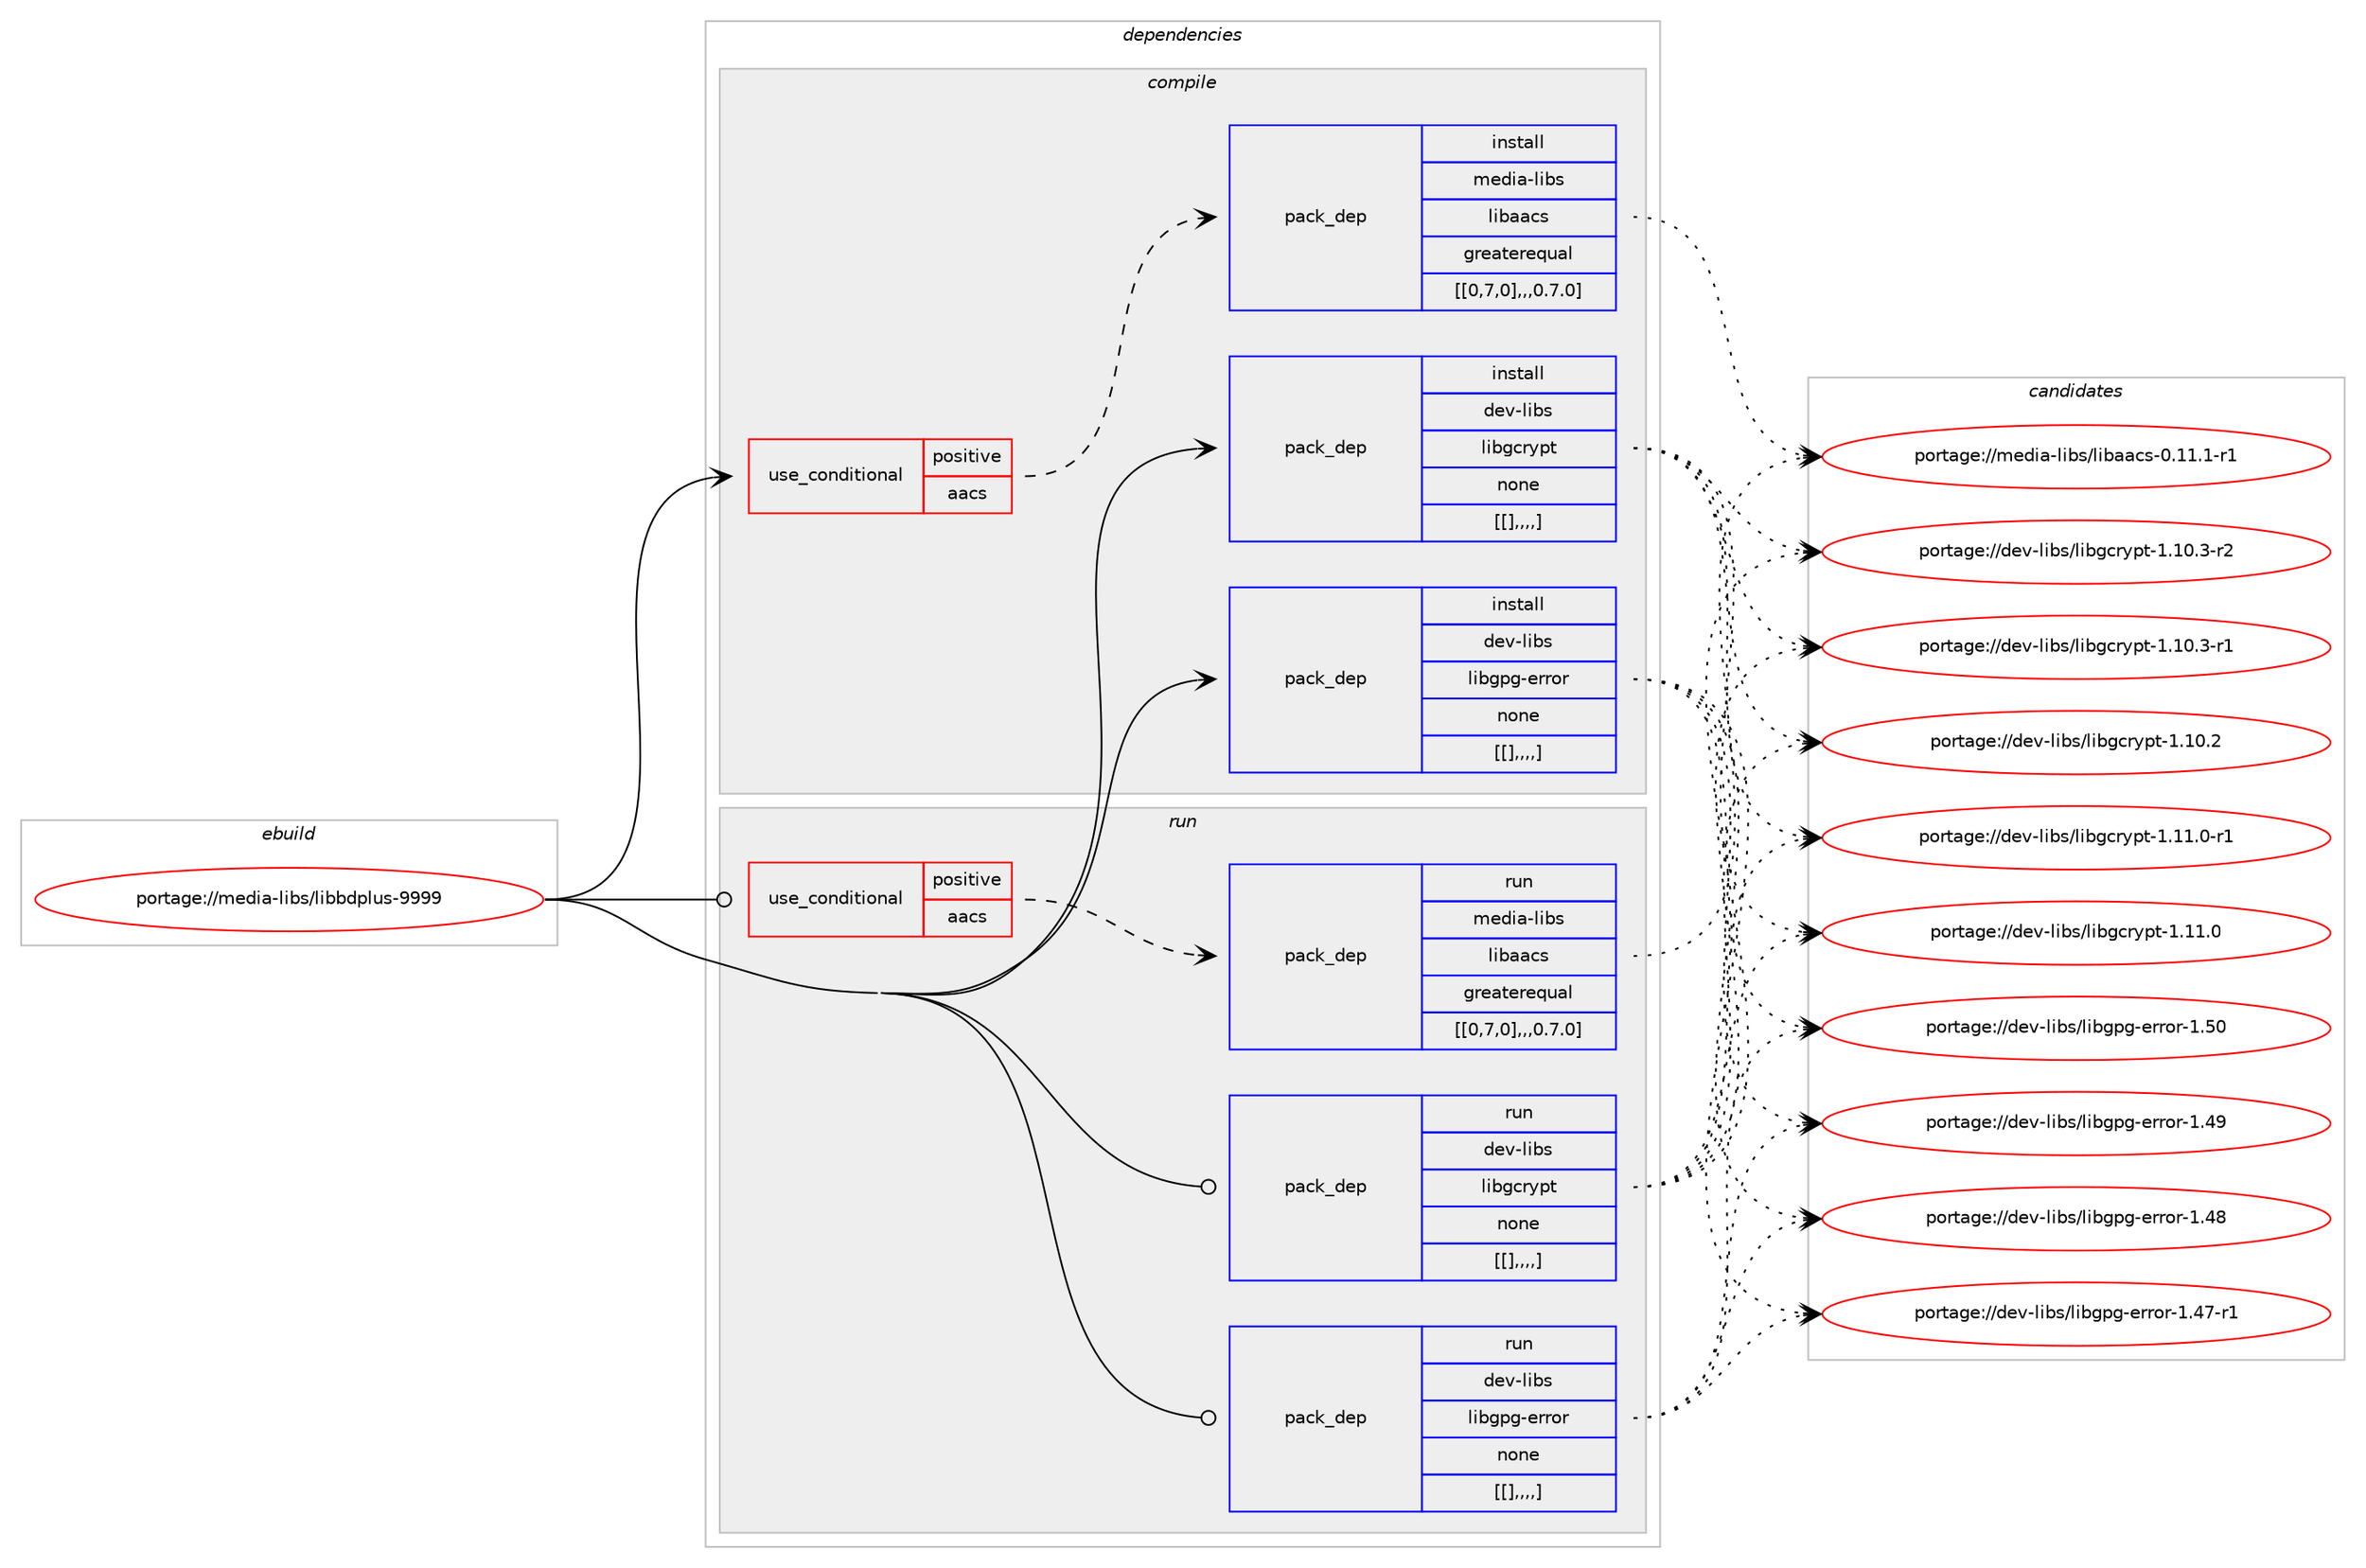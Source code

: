digraph prolog {

# *************
# Graph options
# *************

newrank=true;
concentrate=true;
compound=true;
graph [rankdir=LR,fontname=Helvetica,fontsize=10,ranksep=1.5];#, ranksep=2.5, nodesep=0.2];
edge  [arrowhead=vee];
node  [fontname=Helvetica,fontsize=10];

# **********
# The ebuild
# **********

subgraph cluster_leftcol {
color=gray;
label=<<i>ebuild</i>>;
id [label="portage://media-libs/libbdplus-9999", color=red, width=4, href="../media-libs/libbdplus-9999.svg"];
}

# ****************
# The dependencies
# ****************

subgraph cluster_midcol {
color=gray;
label=<<i>dependencies</i>>;
subgraph cluster_compile {
fillcolor="#eeeeee";
style=filled;
label=<<i>compile</i>>;
subgraph cond81389 {
dependency321554 [label=<<TABLE BORDER="0" CELLBORDER="1" CELLSPACING="0" CELLPADDING="4"><TR><TD ROWSPAN="3" CELLPADDING="10">use_conditional</TD></TR><TR><TD>positive</TD></TR><TR><TD>aacs</TD></TR></TABLE>>, shape=none, color=red];
subgraph pack237506 {
dependency321594 [label=<<TABLE BORDER="0" CELLBORDER="1" CELLSPACING="0" CELLPADDING="4" WIDTH="220"><TR><TD ROWSPAN="6" CELLPADDING="30">pack_dep</TD></TR><TR><TD WIDTH="110">install</TD></TR><TR><TD>media-libs</TD></TR><TR><TD>libaacs</TD></TR><TR><TD>greaterequal</TD></TR><TR><TD>[[0,7,0],,,0.7.0]</TD></TR></TABLE>>, shape=none, color=blue];
}
dependency321554:e -> dependency321594:w [weight=20,style="dashed",arrowhead="vee"];
}
id:e -> dependency321554:w [weight=20,style="solid",arrowhead="vee"];
subgraph pack237532 {
dependency321602 [label=<<TABLE BORDER="0" CELLBORDER="1" CELLSPACING="0" CELLPADDING="4" WIDTH="220"><TR><TD ROWSPAN="6" CELLPADDING="30">pack_dep</TD></TR><TR><TD WIDTH="110">install</TD></TR><TR><TD>dev-libs</TD></TR><TR><TD>libgcrypt</TD></TR><TR><TD>none</TD></TR><TR><TD>[[],,,,]</TD></TR></TABLE>>, shape=none, color=blue];
}
id:e -> dependency321602:w [weight=20,style="solid",arrowhead="vee"];
subgraph pack237578 {
dependency321684 [label=<<TABLE BORDER="0" CELLBORDER="1" CELLSPACING="0" CELLPADDING="4" WIDTH="220"><TR><TD ROWSPAN="6" CELLPADDING="30">pack_dep</TD></TR><TR><TD WIDTH="110">install</TD></TR><TR><TD>dev-libs</TD></TR><TR><TD>libgpg-error</TD></TR><TR><TD>none</TD></TR><TR><TD>[[],,,,]</TD></TR></TABLE>>, shape=none, color=blue];
}
id:e -> dependency321684:w [weight=20,style="solid",arrowhead="vee"];
}
subgraph cluster_compileandrun {
fillcolor="#eeeeee";
style=filled;
label=<<i>compile and run</i>>;
}
subgraph cluster_run {
fillcolor="#eeeeee";
style=filled;
label=<<i>run</i>>;
subgraph cond81448 {
dependency321703 [label=<<TABLE BORDER="0" CELLBORDER="1" CELLSPACING="0" CELLPADDING="4"><TR><TD ROWSPAN="3" CELLPADDING="10">use_conditional</TD></TR><TR><TD>positive</TD></TR><TR><TD>aacs</TD></TR></TABLE>>, shape=none, color=red];
subgraph pack237649 {
dependency321800 [label=<<TABLE BORDER="0" CELLBORDER="1" CELLSPACING="0" CELLPADDING="4" WIDTH="220"><TR><TD ROWSPAN="6" CELLPADDING="30">pack_dep</TD></TR><TR><TD WIDTH="110">run</TD></TR><TR><TD>media-libs</TD></TR><TR><TD>libaacs</TD></TR><TR><TD>greaterequal</TD></TR><TR><TD>[[0,7,0],,,0.7.0]</TD></TR></TABLE>>, shape=none, color=blue];
}
dependency321703:e -> dependency321800:w [weight=20,style="dashed",arrowhead="vee"];
}
id:e -> dependency321703:w [weight=20,style="solid",arrowhead="odot"];
subgraph pack237687 {
dependency321863 [label=<<TABLE BORDER="0" CELLBORDER="1" CELLSPACING="0" CELLPADDING="4" WIDTH="220"><TR><TD ROWSPAN="6" CELLPADDING="30">pack_dep</TD></TR><TR><TD WIDTH="110">run</TD></TR><TR><TD>dev-libs</TD></TR><TR><TD>libgcrypt</TD></TR><TR><TD>none</TD></TR><TR><TD>[[],,,,]</TD></TR></TABLE>>, shape=none, color=blue];
}
id:e -> dependency321863:w [weight=20,style="solid",arrowhead="odot"];
subgraph pack237713 {
dependency321886 [label=<<TABLE BORDER="0" CELLBORDER="1" CELLSPACING="0" CELLPADDING="4" WIDTH="220"><TR><TD ROWSPAN="6" CELLPADDING="30">pack_dep</TD></TR><TR><TD WIDTH="110">run</TD></TR><TR><TD>dev-libs</TD></TR><TR><TD>libgpg-error</TD></TR><TR><TD>none</TD></TR><TR><TD>[[],,,,]</TD></TR></TABLE>>, shape=none, color=blue];
}
id:e -> dependency321886:w [weight=20,style="solid",arrowhead="odot"];
}
}

# **************
# The candidates
# **************

subgraph cluster_choices {
rank=same;
color=gray;
label=<<i>candidates</i>>;

subgraph choice237265 {
color=black;
nodesep=1;
choice1091011001059745108105981154710810598979799115454846494946494511449 [label="portage://media-libs/libaacs-0.11.1-r1", color=red, width=4,href="../media-libs/libaacs-0.11.1-r1.svg"];
dependency321594:e -> choice1091011001059745108105981154710810598979799115454846494946494511449:w [style=dotted,weight="100"];
}
subgraph choice237267 {
color=black;
nodesep=1;
choice1001011184510810598115471081059810399114121112116454946494946484511449 [label="portage://dev-libs/libgcrypt-1.11.0-r1", color=red, width=4,href="../dev-libs/libgcrypt-1.11.0-r1.svg"];
choice100101118451081059811547108105981039911412111211645494649494648 [label="portage://dev-libs/libgcrypt-1.11.0", color=red, width=4,href="../dev-libs/libgcrypt-1.11.0.svg"];
choice1001011184510810598115471081059810399114121112116454946494846514511450 [label="portage://dev-libs/libgcrypt-1.10.3-r2", color=red, width=4,href="../dev-libs/libgcrypt-1.10.3-r2.svg"];
choice1001011184510810598115471081059810399114121112116454946494846514511449 [label="portage://dev-libs/libgcrypt-1.10.3-r1", color=red, width=4,href="../dev-libs/libgcrypt-1.10.3-r1.svg"];
choice100101118451081059811547108105981039911412111211645494649484650 [label="portage://dev-libs/libgcrypt-1.10.2", color=red, width=4,href="../dev-libs/libgcrypt-1.10.2.svg"];
dependency321602:e -> choice1001011184510810598115471081059810399114121112116454946494946484511449:w [style=dotted,weight="100"];
dependency321602:e -> choice100101118451081059811547108105981039911412111211645494649494648:w [style=dotted,weight="100"];
dependency321602:e -> choice1001011184510810598115471081059810399114121112116454946494846514511450:w [style=dotted,weight="100"];
dependency321602:e -> choice1001011184510810598115471081059810399114121112116454946494846514511449:w [style=dotted,weight="100"];
dependency321602:e -> choice100101118451081059811547108105981039911412111211645494649484650:w [style=dotted,weight="100"];
}
subgraph choice237292 {
color=black;
nodesep=1;
choice10010111845108105981154710810598103112103451011141141111144549465348 [label="portage://dev-libs/libgpg-error-1.50", color=red, width=4,href="../dev-libs/libgpg-error-1.50.svg"];
choice10010111845108105981154710810598103112103451011141141111144549465257 [label="portage://dev-libs/libgpg-error-1.49", color=red, width=4,href="../dev-libs/libgpg-error-1.49.svg"];
choice10010111845108105981154710810598103112103451011141141111144549465256 [label="portage://dev-libs/libgpg-error-1.48", color=red, width=4,href="../dev-libs/libgpg-error-1.48.svg"];
choice100101118451081059811547108105981031121034510111411411111445494652554511449 [label="portage://dev-libs/libgpg-error-1.47-r1", color=red, width=4,href="../dev-libs/libgpg-error-1.47-r1.svg"];
dependency321684:e -> choice10010111845108105981154710810598103112103451011141141111144549465348:w [style=dotted,weight="100"];
dependency321684:e -> choice10010111845108105981154710810598103112103451011141141111144549465257:w [style=dotted,weight="100"];
dependency321684:e -> choice10010111845108105981154710810598103112103451011141141111144549465256:w [style=dotted,weight="100"];
dependency321684:e -> choice100101118451081059811547108105981031121034510111411411111445494652554511449:w [style=dotted,weight="100"];
}
subgraph choice237296 {
color=black;
nodesep=1;
choice1091011001059745108105981154710810598979799115454846494946494511449 [label="portage://media-libs/libaacs-0.11.1-r1", color=red, width=4,href="../media-libs/libaacs-0.11.1-r1.svg"];
dependency321800:e -> choice1091011001059745108105981154710810598979799115454846494946494511449:w [style=dotted,weight="100"];
}
subgraph choice237305 {
color=black;
nodesep=1;
choice1001011184510810598115471081059810399114121112116454946494946484511449 [label="portage://dev-libs/libgcrypt-1.11.0-r1", color=red, width=4,href="../dev-libs/libgcrypt-1.11.0-r1.svg"];
choice100101118451081059811547108105981039911412111211645494649494648 [label="portage://dev-libs/libgcrypt-1.11.0", color=red, width=4,href="../dev-libs/libgcrypt-1.11.0.svg"];
choice1001011184510810598115471081059810399114121112116454946494846514511450 [label="portage://dev-libs/libgcrypt-1.10.3-r2", color=red, width=4,href="../dev-libs/libgcrypt-1.10.3-r2.svg"];
choice1001011184510810598115471081059810399114121112116454946494846514511449 [label="portage://dev-libs/libgcrypt-1.10.3-r1", color=red, width=4,href="../dev-libs/libgcrypt-1.10.3-r1.svg"];
choice100101118451081059811547108105981039911412111211645494649484650 [label="portage://dev-libs/libgcrypt-1.10.2", color=red, width=4,href="../dev-libs/libgcrypt-1.10.2.svg"];
dependency321863:e -> choice1001011184510810598115471081059810399114121112116454946494946484511449:w [style=dotted,weight="100"];
dependency321863:e -> choice100101118451081059811547108105981039911412111211645494649494648:w [style=dotted,weight="100"];
dependency321863:e -> choice1001011184510810598115471081059810399114121112116454946494846514511450:w [style=dotted,weight="100"];
dependency321863:e -> choice1001011184510810598115471081059810399114121112116454946494846514511449:w [style=dotted,weight="100"];
dependency321863:e -> choice100101118451081059811547108105981039911412111211645494649484650:w [style=dotted,weight="100"];
}
subgraph choice237318 {
color=black;
nodesep=1;
choice10010111845108105981154710810598103112103451011141141111144549465348 [label="portage://dev-libs/libgpg-error-1.50", color=red, width=4,href="../dev-libs/libgpg-error-1.50.svg"];
choice10010111845108105981154710810598103112103451011141141111144549465257 [label="portage://dev-libs/libgpg-error-1.49", color=red, width=4,href="../dev-libs/libgpg-error-1.49.svg"];
choice10010111845108105981154710810598103112103451011141141111144549465256 [label="portage://dev-libs/libgpg-error-1.48", color=red, width=4,href="../dev-libs/libgpg-error-1.48.svg"];
choice100101118451081059811547108105981031121034510111411411111445494652554511449 [label="portage://dev-libs/libgpg-error-1.47-r1", color=red, width=4,href="../dev-libs/libgpg-error-1.47-r1.svg"];
dependency321886:e -> choice10010111845108105981154710810598103112103451011141141111144549465348:w [style=dotted,weight="100"];
dependency321886:e -> choice10010111845108105981154710810598103112103451011141141111144549465257:w [style=dotted,weight="100"];
dependency321886:e -> choice10010111845108105981154710810598103112103451011141141111144549465256:w [style=dotted,weight="100"];
dependency321886:e -> choice100101118451081059811547108105981031121034510111411411111445494652554511449:w [style=dotted,weight="100"];
}
}

}
